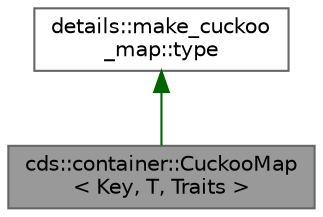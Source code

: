 digraph "cds::container::CuckooMap&lt; Key, T, Traits &gt;"
{
 // LATEX_PDF_SIZE
  bgcolor="transparent";
  edge [fontname=Helvetica,fontsize=10,labelfontname=Helvetica,labelfontsize=10];
  node [fontname=Helvetica,fontsize=10,shape=box,height=0.2,width=0.4];
  Node1 [id="Node000001",label="cds::container::CuckooMap\l\< Key, T, Traits \>",height=0.2,width=0.4,color="gray40", fillcolor="grey60", style="filled", fontcolor="black",tooltip="Cuckoo hash map"];
  Node2 -> Node1 [id="edge1_Node000001_Node000002",dir="back",color="darkgreen",style="solid",tooltip=" "];
  Node2 [id="Node000002",label="details::make_cuckoo\l_map::type",height=0.2,width=0.4,color="gray40", fillcolor="white", style="filled",tooltip=" "];
}
